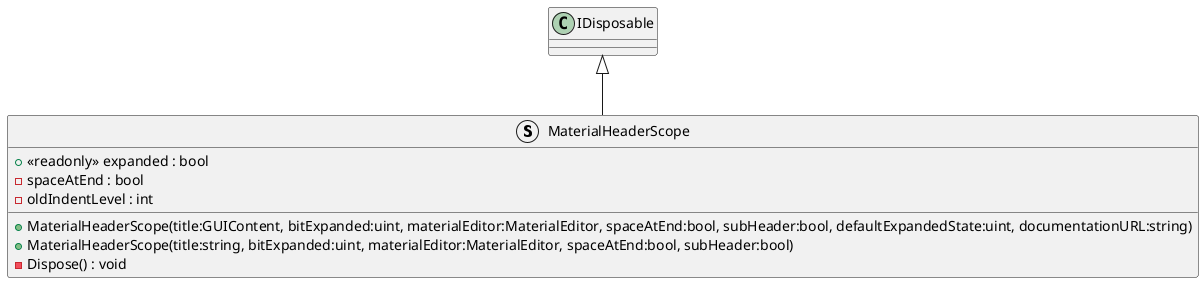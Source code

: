 @startuml
struct MaterialHeaderScope {
    + <<readonly>> expanded : bool
    - spaceAtEnd : bool
    - oldIndentLevel : int
    + MaterialHeaderScope(title:GUIContent, bitExpanded:uint, materialEditor:MaterialEditor, spaceAtEnd:bool, subHeader:bool, defaultExpandedState:uint, documentationURL:string)
    + MaterialHeaderScope(title:string, bitExpanded:uint, materialEditor:MaterialEditor, spaceAtEnd:bool, subHeader:bool)
    - Dispose() : void
}
IDisposable <|-- MaterialHeaderScope
@enduml
